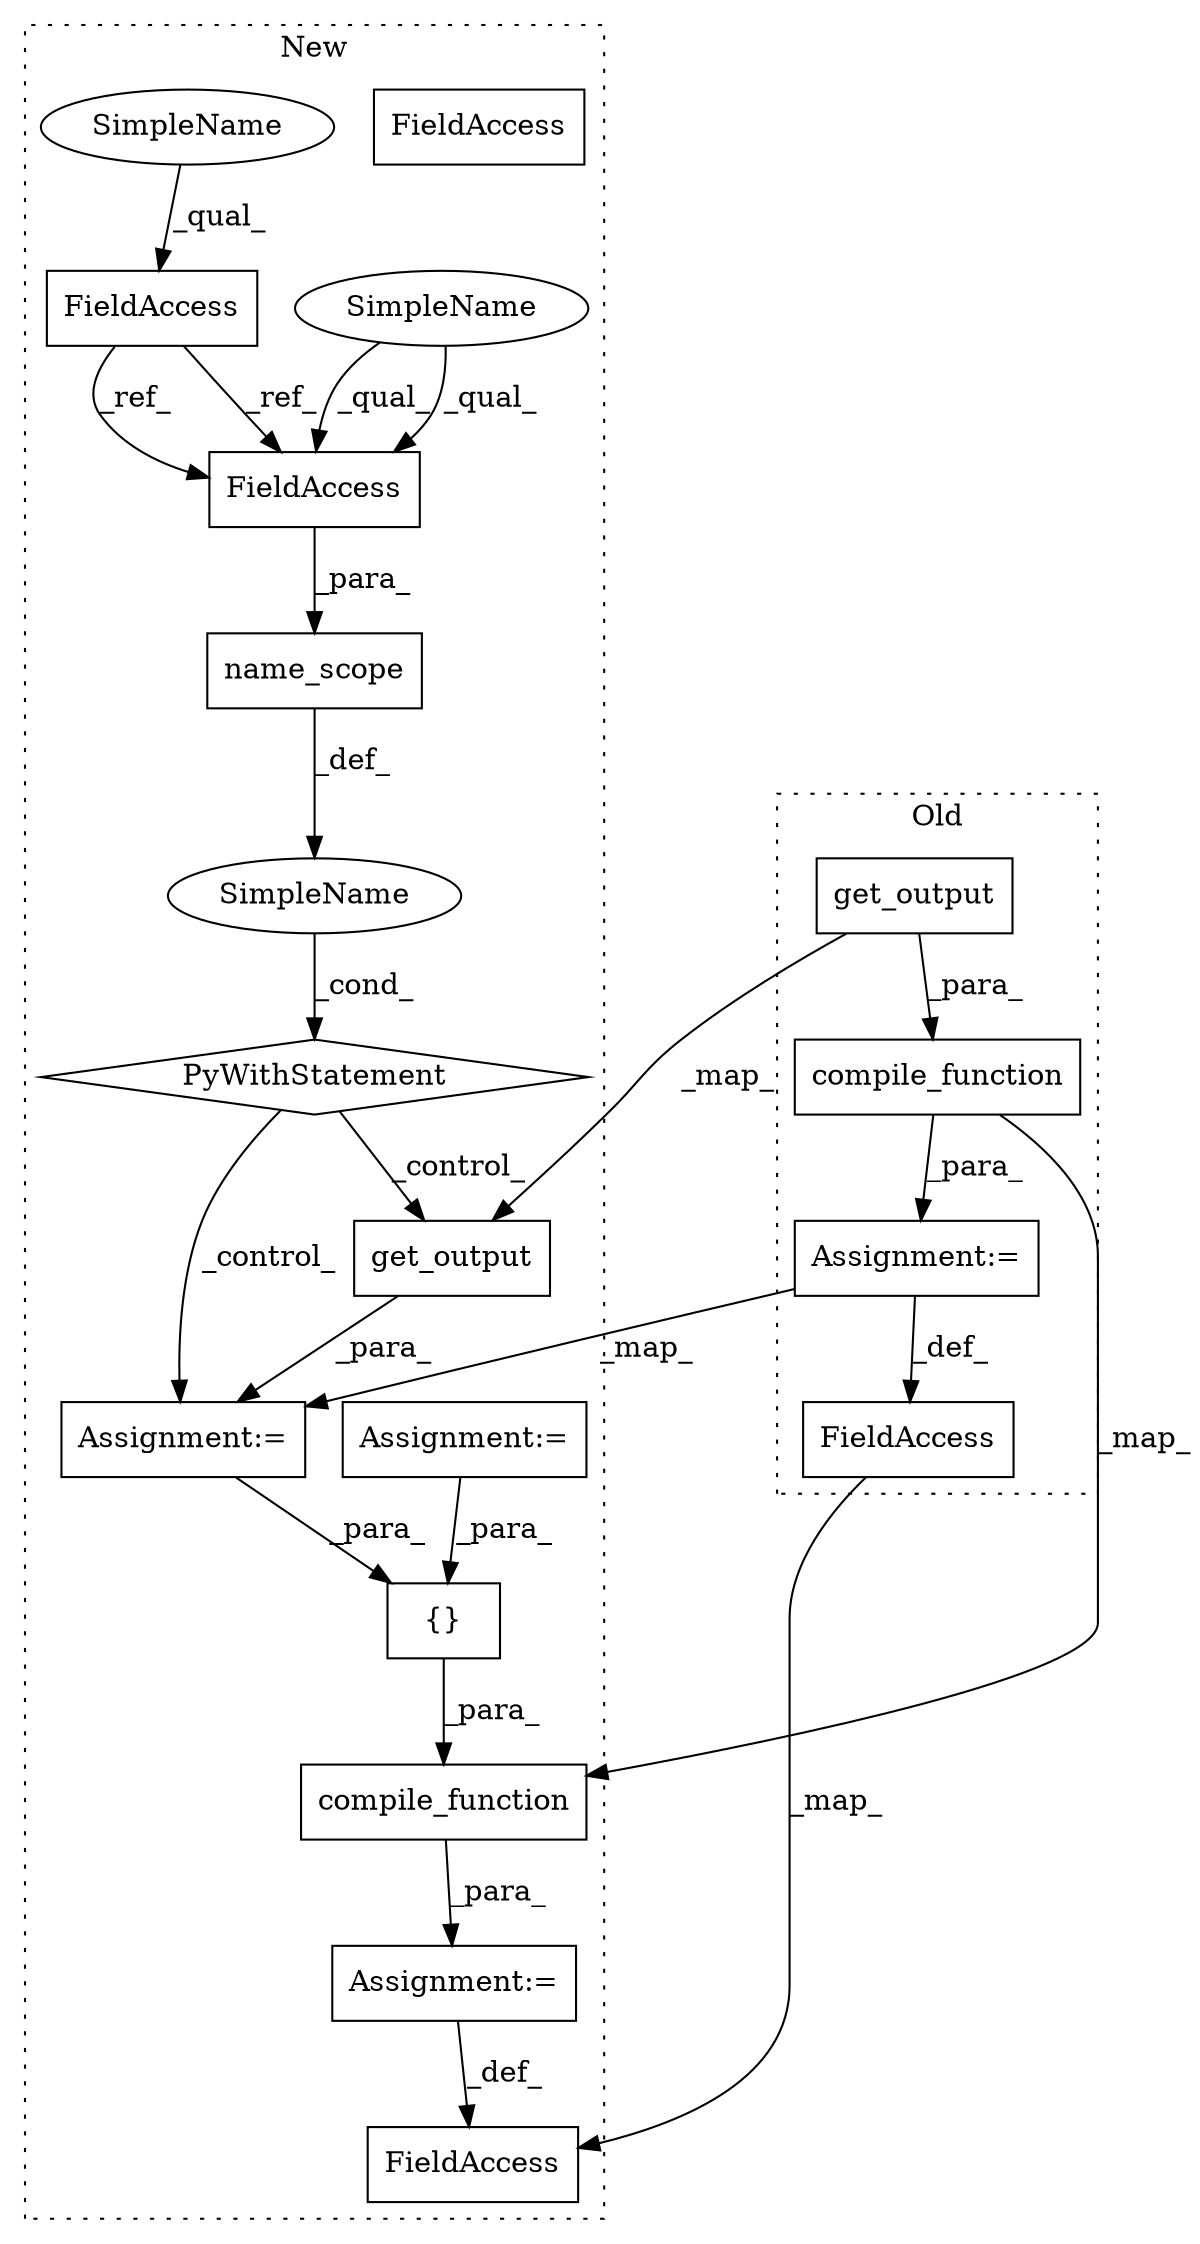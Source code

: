 digraph G {
subgraph cluster0 {
1 [label="get_output" a="32" s="1533,1569" l="11,1" shape="box"];
11 [label="FieldAccess" a="22" s="1422" l="12" shape="box"];
14 [label="Assignment:=" a="7" s="1434" l="1" shape="box"];
16 [label="compile_function" a="32" s="1448,1570" l="17,1" shape="box"];
label = "Old";
style="dotted";
}
subgraph cluster1 {
2 [label="get_output" a="32" s="1531,1567" l="11,1" shape="box"];
3 [label="Assignment:=" a="7" s="1686" l="1" shape="box"];
4 [label="SimpleName" a="42" s="" l="" shape="ellipse"];
5 [label="PyWithStatement" a="104" s="1432,1488" l="10,2" shape="diamond"];
6 [label="name_scope" a="32" s="1453,1487" l="11,1" shape="box"];
7 [label="{}" a="4" s="1772,1781" l="1,1" shape="box"];
8 [label="FieldAccess" a="22" s="1052" l="23" shape="box"];
9 [label="FieldAccess" a="22" s="1464" l="23" shape="box"];
10 [label="FieldAccess" a="22" s="1674" l="12" shape="box"];
12 [label="Assignment:=" a="7" s="807" l="8" shape="box"];
13 [label="Assignment:=" a="7" s="1508" l="1" shape="box"];
15 [label="compile_function" a="32" s="1700,1782" l="17,1" shape="box"];
17 [label="SimpleName" a="42" s="1464" l="4" shape="ellipse"];
18 [label="SimpleName" a="42" s="1052" l="4" shape="ellipse"];
19 [label="FieldAccess" a="22" s="1464" l="23" shape="box"];
label = "New";
style="dotted";
}
1 -> 16 [label="_para_"];
1 -> 2 [label="_map_"];
2 -> 13 [label="_para_"];
3 -> 10 [label="_def_"];
4 -> 5 [label="_cond_"];
5 -> 2 [label="_control_"];
5 -> 13 [label="_control_"];
6 -> 4 [label="_def_"];
7 -> 15 [label="_para_"];
8 -> 19 [label="_ref_"];
8 -> 19 [label="_ref_"];
11 -> 10 [label="_map_"];
12 -> 7 [label="_para_"];
13 -> 7 [label="_para_"];
14 -> 13 [label="_map_"];
14 -> 11 [label="_def_"];
15 -> 3 [label="_para_"];
16 -> 14 [label="_para_"];
16 -> 15 [label="_map_"];
17 -> 19 [label="_qual_"];
17 -> 19 [label="_qual_"];
18 -> 8 [label="_qual_"];
19 -> 6 [label="_para_"];
}